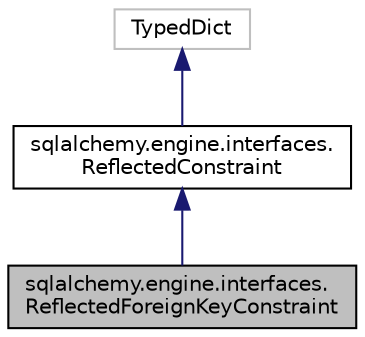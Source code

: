 digraph "sqlalchemy.engine.interfaces.ReflectedForeignKeyConstraint"
{
 // LATEX_PDF_SIZE
  edge [fontname="Helvetica",fontsize="10",labelfontname="Helvetica",labelfontsize="10"];
  node [fontname="Helvetica",fontsize="10",shape=record];
  Node1 [label="sqlalchemy.engine.interfaces.\lReflectedForeignKeyConstraint",height=0.2,width=0.4,color="black", fillcolor="grey75", style="filled", fontcolor="black",tooltip=" "];
  Node2 -> Node1 [dir="back",color="midnightblue",fontsize="10",style="solid",fontname="Helvetica"];
  Node2 [label="sqlalchemy.engine.interfaces.\lReflectedConstraint",height=0.2,width=0.4,color="black", fillcolor="white", style="filled",URL="$classsqlalchemy_1_1engine_1_1interfaces_1_1ReflectedConstraint.html",tooltip=" "];
  Node3 -> Node2 [dir="back",color="midnightblue",fontsize="10",style="solid",fontname="Helvetica"];
  Node3 [label="TypedDict",height=0.2,width=0.4,color="grey75", fillcolor="white", style="filled",tooltip=" "];
}
